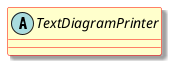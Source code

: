 @startuml

set namespaceseparator none
skinparam dpi 96
skinparam shadowing true
skinparam ArrowColor Black
skinparam class {
  backgroundColor Business
  borderColor Red
}
skinparam object {
  backgroundColor lavender
  borderColor black
}

abstract class TextDiagramPrinter {
}

@enduml
